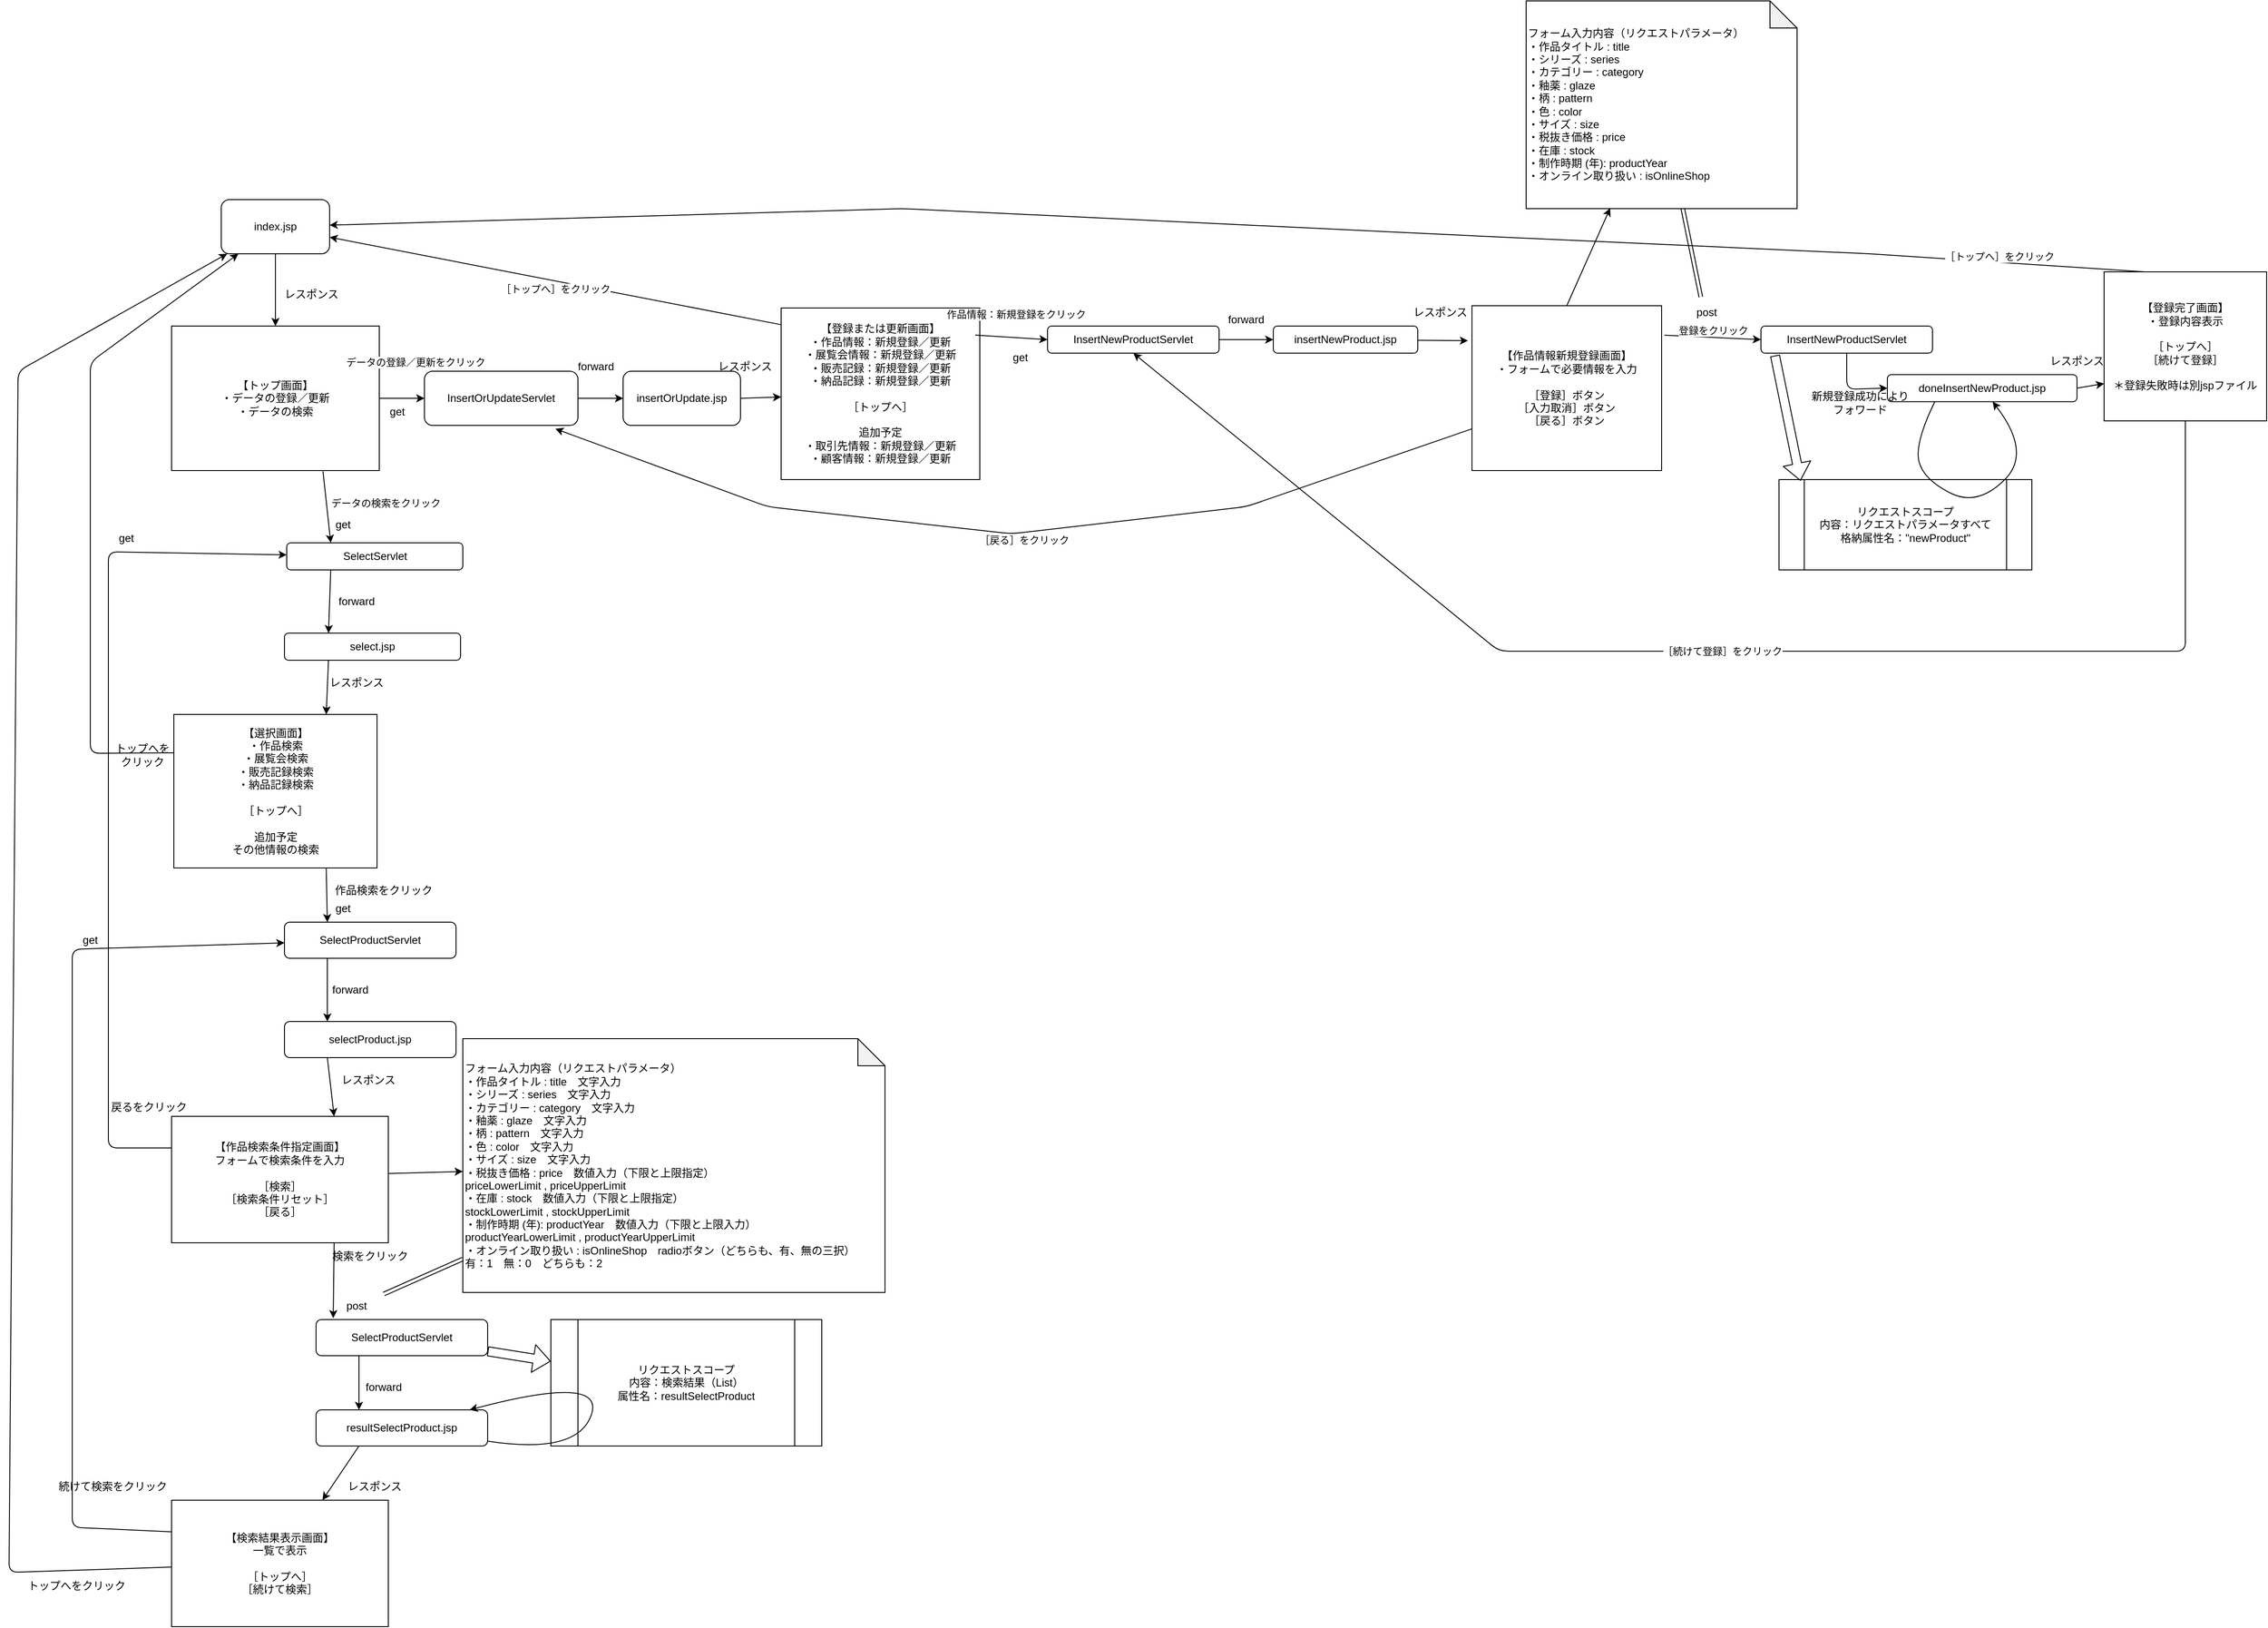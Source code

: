 <mxfile>
    <diagram id="y22X9CAbKY4w9P3UAj9e" name="ページ1">
        <mxGraphModel dx="2088" dy="1728" grid="1" gridSize="10" guides="1" tooltips="1" connect="1" arrows="1" fold="1" page="1" pageScale="1" pageWidth="827" pageHeight="1169" math="0" shadow="0">
            <root>
                <mxCell id="0"/>
                <mxCell id="1" parent="0"/>
                <mxCell id="6" value="【登録または更新画面】&lt;br&gt;・作品情報：新規登録／更新&lt;br&gt;・展覧会情報：新規登録／更新&lt;br&gt;・販売記録：新規登録／更新&lt;br&gt;・納品記録：新規登録／更新&lt;br&gt;&lt;br&gt;［トップへ］&lt;br&gt;&lt;br&gt;追加予定&lt;br&gt;・取引先情報：新規登録／更新&lt;br&gt;・顧客情報：新規登録／更新" style="rounded=0;whiteSpace=wrap;html=1;" parent="1" vertex="1">
                    <mxGeometry x="715" y="30" width="220" height="190" as="geometry"/>
                </mxCell>
                <mxCell id="7" value="【トップ画面】&lt;br&gt;・データの登録／更新&lt;br&gt;・データの検索" style="rounded=0;whiteSpace=wrap;html=1;" parent="1" vertex="1">
                    <mxGeometry x="40" y="50" width="230" height="160" as="geometry"/>
                </mxCell>
                <mxCell id="10" value="" style="endArrow=classic;html=1;entryX=0;entryY=0.5;entryDx=0;entryDy=0;" parent="1" source="7" target="37" edge="1">
                    <mxGeometry relative="1" as="geometry">
                        <mxPoint x="440" y="270" as="sourcePoint"/>
                        <mxPoint x="650" y="290" as="targetPoint"/>
                        <Array as="points"/>
                    </mxGeometry>
                </mxCell>
                <mxCell id="11" value="データの登録／更新をクリック" style="edgeLabel;resizable=0;html=1;align=center;verticalAlign=middle;" parent="10" connectable="0" vertex="1">
                    <mxGeometry relative="1" as="geometry">
                        <mxPoint x="15" y="-40" as="offset"/>
                    </mxGeometry>
                </mxCell>
                <mxCell id="80" style="edgeStyle=none;html=1;exitX=0.75;exitY=1;exitDx=0;exitDy=0;entryX=0.25;entryY=0;entryDx=0;entryDy=0;" parent="1" source="12" target="104" edge="1">
                    <mxGeometry relative="1" as="geometry"/>
                </mxCell>
                <mxCell id="95" style="edgeStyle=none;html=1;exitX=0;exitY=0.25;exitDx=0;exitDy=0;" parent="1" source="12" target="30" edge="1">
                    <mxGeometry relative="1" as="geometry">
                        <mxPoint x="-50" y="70" as="targetPoint"/>
                        <Array as="points">
                            <mxPoint x="-50" y="523"/>
                            <mxPoint x="-50" y="290"/>
                            <mxPoint x="-50" y="90"/>
                        </Array>
                    </mxGeometry>
                </mxCell>
                <mxCell id="12" value="【選択画面】&lt;br&gt;・作品検索&lt;br&gt;・展覧会検索&lt;br&gt;・販売記録検索&lt;br&gt;・納品記録検索&lt;br&gt;&lt;br&gt;［トップへ］&lt;br&gt;&lt;br&gt;追加予定&lt;br&gt;その他情報の検索" style="rounded=0;whiteSpace=wrap;html=1;" parent="1" vertex="1">
                    <mxGeometry x="42.5" y="480" width="225" height="170" as="geometry"/>
                </mxCell>
                <mxCell id="13" value="" style="endArrow=classic;html=1;entryX=0.25;entryY=0;entryDx=0;entryDy=0;exitX=0.729;exitY=1.006;exitDx=0;exitDy=0;exitPerimeter=0;" parent="1" source="7" target="98" edge="1">
                    <mxGeometry relative="1" as="geometry">
                        <mxPoint x="190" y="240" as="sourcePoint"/>
                        <mxPoint x="540" y="250" as="targetPoint"/>
                    </mxGeometry>
                </mxCell>
                <mxCell id="14" value="データの検索をクリック" style="edgeLabel;resizable=0;html=1;align=center;verticalAlign=middle;" parent="13" connectable="0" vertex="1">
                    <mxGeometry relative="1" as="geometry">
                        <mxPoint x="65" y="-5" as="offset"/>
                    </mxGeometry>
                </mxCell>
                <mxCell id="15" value="" style="endArrow=classic;html=1;entryX=0;entryY=0.5;entryDx=0;entryDy=0;exitX=0.977;exitY=0.158;exitDx=0;exitDy=0;exitPerimeter=0;" parent="1" source="6" target="36" edge="1">
                    <mxGeometry relative="1" as="geometry">
                        <mxPoint x="700" y="150" as="sourcePoint"/>
                        <mxPoint x="1000" y="130" as="targetPoint"/>
                    </mxGeometry>
                </mxCell>
                <mxCell id="16" value="作品情報：新規登録をクリック" style="edgeLabel;resizable=0;html=1;align=center;verticalAlign=middle;" parent="15" connectable="0" vertex="1">
                    <mxGeometry relative="1" as="geometry">
                        <mxPoint x="5" y="-26" as="offset"/>
                    </mxGeometry>
                </mxCell>
                <mxCell id="29" style="edgeStyle=none;html=1;exitX=0.5;exitY=0;exitDx=0;exitDy=0;entryX=0.31;entryY=0.998;entryDx=0;entryDy=0;entryPerimeter=0;" parent="1" source="17" target="73" edge="1">
                    <mxGeometry relative="1" as="geometry">
                        <mxPoint x="1637.5" y="-90" as="targetPoint"/>
                    </mxGeometry>
                </mxCell>
                <mxCell id="17" value="【作品情報新規登録画面】&lt;br&gt;・フォームで必要情報を入力&lt;br&gt;&lt;br&gt;［登録］ボタン&lt;br&gt;［入力取消］ボタン&lt;br&gt;［戻る］ボタン" style="rounded=0;whiteSpace=wrap;html=1;" parent="1" vertex="1">
                    <mxGeometry x="1480" y="27.5" width="210" height="182.5" as="geometry"/>
                </mxCell>
                <mxCell id="18" value="" style="endArrow=classic;html=1;exitX=-0.002;exitY=0.097;exitDx=0;exitDy=0;exitPerimeter=0;" parent="1" source="6" target="30" edge="1">
                    <mxGeometry relative="1" as="geometry">
                        <mxPoint x="380" y="290" as="sourcePoint"/>
                        <mxPoint x="620" y="290" as="targetPoint"/>
                        <Array as="points"/>
                    </mxGeometry>
                </mxCell>
                <mxCell id="19" value="［トップへ］をクリック" style="edgeLabel;resizable=0;html=1;align=center;verticalAlign=middle;" parent="18" connectable="0" vertex="1">
                    <mxGeometry relative="1" as="geometry">
                        <mxPoint y="9" as="offset"/>
                    </mxGeometry>
                </mxCell>
                <mxCell id="20" value="" style="endArrow=classic;html=1;exitX=0.25;exitY=0;exitDx=0;exitDy=0;" parent="1" source="22" target="30" edge="1">
                    <mxGeometry relative="1" as="geometry">
                        <mxPoint x="990" y="90" as="sourcePoint"/>
                        <mxPoint x="460" y="-70" as="targetPoint"/>
                        <Array as="points">
                            <mxPoint x="1920" y="-30"/>
                            <mxPoint x="1480" y="-50"/>
                            <mxPoint x="850" y="-80"/>
                        </Array>
                    </mxGeometry>
                </mxCell>
                <mxCell id="21" value="［トップへ］をクリック" style="edgeLabel;resizable=0;html=1;align=center;verticalAlign=middle;" parent="20" connectable="0" vertex="1">
                    <mxGeometry relative="1" as="geometry">
                        <mxPoint x="843" y="35" as="offset"/>
                    </mxGeometry>
                </mxCell>
                <mxCell id="22" value="【登録完了画面】&lt;br&gt;・登録内容表示&lt;br&gt;&lt;br&gt;［トップへ］&lt;br&gt;［続けて登録］&lt;br&gt;&lt;br&gt;＊登録失敗時は別jspファイル" style="rounded=0;whiteSpace=wrap;html=1;" parent="1" vertex="1">
                    <mxGeometry x="2180" y="-10" width="180" height="165" as="geometry"/>
                </mxCell>
                <mxCell id="23" value="" style="endArrow=classic;html=1;exitX=0;exitY=0.747;exitDx=0;exitDy=0;entryX=0.853;entryY=1.063;entryDx=0;entryDy=0;exitPerimeter=0;entryPerimeter=0;" parent="1" source="17" target="37" edge="1">
                    <mxGeometry relative="1" as="geometry">
                        <mxPoint x="940" y="182.5" as="sourcePoint"/>
                        <mxPoint x="720" y="180" as="targetPoint"/>
                        <Array as="points">
                            <mxPoint x="1230" y="250"/>
                            <mxPoint x="970" y="280"/>
                            <mxPoint x="700" y="250"/>
                        </Array>
                    </mxGeometry>
                </mxCell>
                <mxCell id="24" value="［戻る］をクリック" style="edgeLabel;resizable=0;html=1;align=center;verticalAlign=middle;" parent="23" connectable="0" vertex="1">
                    <mxGeometry relative="1" as="geometry">
                        <mxPoint x="12" y="7" as="offset"/>
                    </mxGeometry>
                </mxCell>
                <mxCell id="25" value="" style="endArrow=classic;html=1;entryX=0;entryY=0.5;entryDx=0;entryDy=0;exitX=1.015;exitY=0.179;exitDx=0;exitDy=0;exitPerimeter=0;" parent="1" source="17" target="50" edge="1">
                    <mxGeometry relative="1" as="geometry">
                        <mxPoint x="1220" y="170" as="sourcePoint"/>
                        <mxPoint x="1320" y="170" as="targetPoint"/>
                    </mxGeometry>
                </mxCell>
                <mxCell id="26" value="登録をクリック" style="edgeLabel;resizable=0;html=1;align=center;verticalAlign=middle;" parent="25" connectable="0" vertex="1">
                    <mxGeometry relative="1" as="geometry">
                        <mxPoint y="-8" as="offset"/>
                    </mxGeometry>
                </mxCell>
                <mxCell id="31" style="edgeStyle=none;html=1;exitX=0.5;exitY=1;exitDx=0;exitDy=0;" parent="1" source="30" target="7" edge="1">
                    <mxGeometry relative="1" as="geometry"/>
                </mxCell>
                <mxCell id="30" value="index.jsp" style="rounded=1;whiteSpace=wrap;html=1;" parent="1" vertex="1">
                    <mxGeometry x="95" y="-90" width="120" height="60" as="geometry"/>
                </mxCell>
                <mxCell id="34" value="レスポンス" style="text;html=1;strokeColor=none;fillColor=none;align=center;verticalAlign=middle;whiteSpace=wrap;rounded=0;" parent="1" vertex="1">
                    <mxGeometry x="140" width="110" height="30" as="geometry"/>
                </mxCell>
                <mxCell id="44" style="edgeStyle=none;html=1;" parent="1" source="36" target="43" edge="1">
                    <mxGeometry relative="1" as="geometry"/>
                </mxCell>
                <mxCell id="36" value="InsertNewProductServlet" style="rounded=1;whiteSpace=wrap;html=1;" parent="1" vertex="1">
                    <mxGeometry x="1010" y="50" width="190" height="30" as="geometry"/>
                </mxCell>
                <mxCell id="39" style="edgeStyle=none;html=1;exitX=1;exitY=0.5;exitDx=0;exitDy=0;entryX=0;entryY=0.5;entryDx=0;entryDy=0;" parent="1" source="37" target="38" edge="1">
                    <mxGeometry relative="1" as="geometry"/>
                </mxCell>
                <mxCell id="37" value="InsertOrUpdateServlet" style="rounded=1;whiteSpace=wrap;html=1;" parent="1" vertex="1">
                    <mxGeometry x="320" y="100" width="170" height="60" as="geometry"/>
                </mxCell>
                <mxCell id="40" style="edgeStyle=none;html=1;exitX=1;exitY=0.5;exitDx=0;exitDy=0;" parent="1" source="38" target="6" edge="1">
                    <mxGeometry relative="1" as="geometry">
                        <mxPoint x="690" y="180" as="targetPoint"/>
                    </mxGeometry>
                </mxCell>
                <mxCell id="38" value="insertOrUpdate.jsp" style="rounded=1;whiteSpace=wrap;html=1;" parent="1" vertex="1">
                    <mxGeometry x="540" y="100" width="130" height="60" as="geometry"/>
                </mxCell>
                <mxCell id="41" value="forward" style="text;html=1;strokeColor=none;fillColor=none;align=center;verticalAlign=middle;whiteSpace=wrap;rounded=0;" parent="1" vertex="1">
                    <mxGeometry x="480" y="80" width="60" height="30" as="geometry"/>
                </mxCell>
                <mxCell id="42" value="レスポンス" style="text;html=1;strokeColor=none;fillColor=none;align=center;verticalAlign=middle;whiteSpace=wrap;rounded=0;" parent="1" vertex="1">
                    <mxGeometry x="620" y="80" width="110" height="30" as="geometry"/>
                </mxCell>
                <mxCell id="45" style="edgeStyle=none;html=1;entryX=-0.021;entryY=0.212;entryDx=0;entryDy=0;entryPerimeter=0;" parent="1" source="43" target="17" edge="1">
                    <mxGeometry relative="1" as="geometry"/>
                </mxCell>
                <mxCell id="43" value="insertNewProduct.jsp" style="rounded=1;whiteSpace=wrap;html=1;" parent="1" vertex="1">
                    <mxGeometry x="1260" y="50" width="160" height="30" as="geometry"/>
                </mxCell>
                <mxCell id="46" value="forward" style="text;html=1;strokeColor=none;fillColor=none;align=center;verticalAlign=middle;whiteSpace=wrap;rounded=0;" parent="1" vertex="1">
                    <mxGeometry x="1200" y="27.5" width="60" height="30" as="geometry"/>
                </mxCell>
                <mxCell id="47" value="レスポンス" style="text;html=1;strokeColor=none;fillColor=none;align=center;verticalAlign=middle;whiteSpace=wrap;rounded=0;" parent="1" vertex="1">
                    <mxGeometry x="1390" y="20" width="110" height="30" as="geometry"/>
                </mxCell>
                <mxCell id="49" value="get" style="text;html=1;strokeColor=none;fillColor=none;align=center;verticalAlign=middle;whiteSpace=wrap;rounded=0;" parent="1" vertex="1">
                    <mxGeometry x="950" y="70" width="60" height="30" as="geometry"/>
                </mxCell>
                <mxCell id="61" style="edgeStyle=none;html=1;exitX=0.5;exitY=1;exitDx=0;exitDy=0;entryX=0;entryY=0.5;entryDx=0;entryDy=0;" parent="1" source="50" target="60" edge="1">
                    <mxGeometry relative="1" as="geometry">
                        <Array as="points">
                            <mxPoint x="1895" y="120"/>
                        </Array>
                    </mxGeometry>
                </mxCell>
                <mxCell id="50" value="InsertNewProductServlet" style="rounded=1;whiteSpace=wrap;html=1;" parent="1" vertex="1">
                    <mxGeometry x="1800" y="50" width="190" height="30" as="geometry"/>
                </mxCell>
                <mxCell id="51" value="post" style="text;html=1;strokeColor=none;fillColor=none;align=center;verticalAlign=middle;whiteSpace=wrap;rounded=0;" parent="1" vertex="1">
                    <mxGeometry x="1710" y="20" width="60" height="30" as="geometry"/>
                </mxCell>
                <mxCell id="58" value="" style="shape=link;html=1;exitX=0.391;exitY=-0.071;exitDx=0;exitDy=0;exitPerimeter=0;" parent="1" source="51" target="73" edge="1">
                    <mxGeometry width="100" relative="1" as="geometry">
                        <mxPoint x="1740" y="-110" as="sourcePoint"/>
                        <mxPoint x="1716.88" y="-89.78" as="targetPoint"/>
                    </mxGeometry>
                </mxCell>
                <mxCell id="63" style="edgeStyle=none;html=1;exitX=1;exitY=0.5;exitDx=0;exitDy=0;entryX=0;entryY=0.75;entryDx=0;entryDy=0;" parent="1" source="60" target="22" edge="1">
                    <mxGeometry relative="1" as="geometry"/>
                </mxCell>
                <mxCell id="60" value="doneInsertNewProduct.jsp" style="rounded=1;whiteSpace=wrap;html=1;" parent="1" vertex="1">
                    <mxGeometry x="1940" y="103.75" width="210" height="30" as="geometry"/>
                </mxCell>
                <mxCell id="62" value="新規登録成功によりフォワード" style="text;html=1;strokeColor=none;fillColor=none;align=center;verticalAlign=middle;whiteSpace=wrap;rounded=0;" parent="1" vertex="1">
                    <mxGeometry x="1850" y="110" width="120" height="50" as="geometry"/>
                </mxCell>
                <mxCell id="64" value="レスポンス" style="text;html=1;strokeColor=none;fillColor=none;align=center;verticalAlign=middle;whiteSpace=wrap;rounded=0;" parent="1" vertex="1">
                    <mxGeometry x="2110" y="73.75" width="80" height="30" as="geometry"/>
                </mxCell>
                <mxCell id="65" value="リクエストスコープ&lt;br&gt;内容：リクエストパラメータすべて&lt;br&gt;格納属性名：&quot;newProduct&quot;" style="shape=process;whiteSpace=wrap;html=1;backgroundOutline=1;" parent="1" vertex="1">
                    <mxGeometry x="1820" y="220" width="280" height="100" as="geometry"/>
                </mxCell>
                <mxCell id="68" value="" style="curved=1;endArrow=classic;html=1;exitX=0.25;exitY=1;exitDx=0;exitDy=0;" parent="1" source="60" target="60" edge="1">
                    <mxGeometry width="50" height="50" relative="1" as="geometry">
                        <mxPoint x="2020" y="190" as="sourcePoint"/>
                        <mxPoint x="2080" y="140" as="targetPoint"/>
                        <Array as="points">
                            <mxPoint x="1970" y="180"/>
                            <mxPoint x="1980" y="220"/>
                            <mxPoint x="2040" y="250"/>
                            <mxPoint x="2100" y="190"/>
                        </Array>
                    </mxGeometry>
                </mxCell>
                <mxCell id="69" value="" style="shape=flexArrow;endArrow=classic;html=1;entryX=0.085;entryY=0.014;entryDx=0;entryDy=0;exitX=0.082;exitY=1.086;exitDx=0;exitDy=0;entryPerimeter=0;exitPerimeter=0;" parent="1" source="50" target="65" edge="1">
                    <mxGeometry width="50" height="50" relative="1" as="geometry">
                        <mxPoint x="1790" y="100" as="sourcePoint"/>
                        <mxPoint x="1840" y="50" as="targetPoint"/>
                    </mxGeometry>
                </mxCell>
                <mxCell id="70" value="get" style="text;html=1;strokeColor=none;fillColor=none;align=center;verticalAlign=middle;whiteSpace=wrap;rounded=0;" parent="1" vertex="1">
                    <mxGeometry x="260" y="130" width="60" height="30" as="geometry"/>
                </mxCell>
                <mxCell id="73" value="&lt;span style=&quot;&quot;&gt;フォーム入力内容（リクエストパラメータ）&lt;/span&gt;&lt;br style=&quot;&quot;&gt;&lt;span style=&quot;&quot;&gt;・作品タイトル : title&lt;/span&gt;&lt;br style=&quot;&quot;&gt;&lt;span style=&quot;&quot;&gt;・シリーズ : series&lt;/span&gt;&lt;br style=&quot;&quot;&gt;&lt;span style=&quot;&quot;&gt;・カテゴリー : category&lt;/span&gt;&lt;br style=&quot;&quot;&gt;&lt;span style=&quot;&quot;&gt;・釉薬 : glaze&lt;/span&gt;&lt;br style=&quot;&quot;&gt;&lt;span style=&quot;&quot;&gt;・柄 : pattern&lt;/span&gt;&lt;br style=&quot;&quot;&gt;&lt;span style=&quot;&quot;&gt;・色 : color&lt;/span&gt;&lt;br style=&quot;&quot;&gt;&lt;span style=&quot;&quot;&gt;・サイズ : size&lt;/span&gt;&lt;br style=&quot;&quot;&gt;&lt;span style=&quot;&quot;&gt;・税抜き価格 : price&lt;/span&gt;&lt;br style=&quot;&quot;&gt;&lt;span style=&quot;&quot;&gt;・在庫 : stock&lt;/span&gt;&lt;br style=&quot;&quot;&gt;&lt;span style=&quot;&quot;&gt;・制作時期 (年): productYear&lt;/span&gt;&lt;br style=&quot;&quot;&gt;&lt;span style=&quot;&quot;&gt;・オンライン取り扱い : isOnlineShop&lt;/span&gt;" style="shape=note;whiteSpace=wrap;html=1;backgroundOutline=1;darkOpacity=0.05;align=left;" parent="1" vertex="1">
                    <mxGeometry x="1540" y="-310" width="300" height="230" as="geometry"/>
                </mxCell>
                <mxCell id="76" value="" style="endArrow=classic;html=1;entryX=0.5;entryY=1;entryDx=0;entryDy=0;exitX=0.5;exitY=1;exitDx=0;exitDy=0;" parent="1" source="22" target="36" edge="1">
                    <mxGeometry relative="1" as="geometry">
                        <mxPoint x="2260" y="400" as="sourcePoint"/>
                        <mxPoint x="1810" y="390" as="targetPoint"/>
                        <Array as="points">
                            <mxPoint x="2270" y="410"/>
                            <mxPoint x="1510" y="410"/>
                        </Array>
                    </mxGeometry>
                </mxCell>
                <mxCell id="77" value="［続けて登録］をクリック" style="edgeLabel;resizable=0;html=1;align=center;verticalAlign=middle;" parent="76" connectable="0" vertex="1">
                    <mxGeometry relative="1" as="geometry"/>
                </mxCell>
                <mxCell id="85" style="edgeStyle=none;html=1;entryX=0.1;entryY=-0.038;entryDx=0;entryDy=0;exitX=0.75;exitY=1;exitDx=0;exitDy=0;entryPerimeter=0;" parent="1" source="79" target="112" edge="1">
                    <mxGeometry relative="1" as="geometry"/>
                </mxCell>
                <mxCell id="92" style="edgeStyle=none;html=1;exitX=0;exitY=0.25;exitDx=0;exitDy=0;" parent="1" source="79" target="98" edge="1">
                    <mxGeometry relative="1" as="geometry">
                        <mxPoint x="-30" y="270" as="targetPoint"/>
                        <Array as="points">
                            <mxPoint x="-30" y="960"/>
                            <mxPoint x="-30" y="300"/>
                        </Array>
                    </mxGeometry>
                </mxCell>
                <mxCell id="97" style="edgeStyle=none;html=1;exitX=0;exitY=0.5;exitDx=0;exitDy=0;" parent="1" source="79" target="83" edge="1">
                    <mxGeometry relative="1" as="geometry"/>
                </mxCell>
                <mxCell id="79" value="【作品検索条件指定画面】&lt;br&gt;フォームで検索条件を入力&lt;br&gt;&lt;br&gt;［検索］&lt;br&gt;［検索条件リセット］&lt;br&gt;［戻る］" style="rounded=0;whiteSpace=wrap;html=1;" parent="1" vertex="1">
                    <mxGeometry x="40" y="925" width="240" height="140" as="geometry"/>
                </mxCell>
                <mxCell id="81" value="作品検索をクリック" style="text;html=1;strokeColor=none;fillColor=none;align=center;verticalAlign=middle;whiteSpace=wrap;rounded=0;" parent="1" vertex="1">
                    <mxGeometry x="190" y="660" width="170" height="30" as="geometry"/>
                </mxCell>
                <mxCell id="83" value="&lt;span style=&quot;&quot;&gt;フォーム入力内容（リクエストパラメータ）&lt;/span&gt;&lt;br style=&quot;&quot;&gt;&lt;span style=&quot;&quot;&gt;・作品タイトル : title　文字入力&lt;/span&gt;&lt;br style=&quot;&quot;&gt;&lt;span style=&quot;&quot;&gt;・シリーズ : series　文字入力&lt;/span&gt;&lt;br style=&quot;&quot;&gt;&lt;span style=&quot;&quot;&gt;・カテゴリー : category　文字入力&lt;/span&gt;&lt;br style=&quot;&quot;&gt;&lt;span style=&quot;&quot;&gt;・釉薬 : glaze　文字入力&lt;/span&gt;&lt;br style=&quot;&quot;&gt;&lt;span style=&quot;&quot;&gt;・柄 : pattern　文字入力&lt;/span&gt;&lt;br style=&quot;&quot;&gt;&lt;span style=&quot;&quot;&gt;・色 : color　文字入力&lt;/span&gt;&lt;br style=&quot;&quot;&gt;&lt;span style=&quot;&quot;&gt;・サイズ : size　文字入力&lt;/span&gt;&lt;br style=&quot;&quot;&gt;&lt;span style=&quot;&quot;&gt;・税抜き価格 : price　数値入力（下限と上限指定）&lt;br&gt;&lt;/span&gt;priceLowerLimit , priceUpperLimit&lt;br style=&quot;&quot;&gt;&lt;span style=&quot;&quot;&gt;・在庫 : stock　数値入力（下限と上限指定）&lt;br&gt;&lt;/span&gt;stockLowerLimit , stockUpperLimit&lt;br style=&quot;&quot;&gt;&lt;span style=&quot;&quot;&gt;・制作時期 (年): productYear　数値入力（下限と上限入力）&lt;br&gt;&lt;/span&gt;productYearLowerLimit , productYearUpperLimit&lt;br style=&quot;&quot;&gt;&lt;span style=&quot;&quot;&gt;・オンライン取り扱い : isOnlineShop　radioボタン（どちらも、有、無の三択）&lt;br&gt;有：1　無：0　どちらも：2&lt;br&gt;&lt;/span&gt;" style="shape=note;whiteSpace=wrap;html=1;backgroundOutline=1;darkOpacity=0.05;align=left;" parent="1" vertex="1">
                    <mxGeometry x="362.5" y="839" width="467.5" height="281" as="geometry"/>
                </mxCell>
                <mxCell id="89" style="edgeStyle=none;html=1;exitX=0;exitY=0.25;exitDx=0;exitDy=0;" parent="1" source="84" target="104" edge="1">
                    <mxGeometry relative="1" as="geometry">
                        <mxPoint x="-60" y="720" as="targetPoint"/>
                        <Array as="points">
                            <mxPoint x="-70" y="1380"/>
                            <mxPoint x="-70" y="740"/>
                        </Array>
                    </mxGeometry>
                </mxCell>
                <mxCell id="91" style="edgeStyle=none;html=1;" parent="1" source="84" target="30" edge="1">
                    <mxGeometry relative="1" as="geometry">
                        <mxPoint x="-130" y="130" as="targetPoint"/>
                        <Array as="points">
                            <mxPoint x="-140" y="1430"/>
                            <mxPoint x="-130" y="100"/>
                        </Array>
                    </mxGeometry>
                </mxCell>
                <mxCell id="84" value="【検索結果表示画面】&lt;br&gt;一覧で表示&lt;br&gt;&lt;br&gt;［トップへ］&lt;br&gt;［続けて検索］" style="rounded=0;whiteSpace=wrap;html=1;" parent="1" vertex="1">
                    <mxGeometry x="40" y="1350" width="240" height="140" as="geometry"/>
                </mxCell>
                <mxCell id="86" value="検索をクリック" style="text;html=1;strokeColor=none;fillColor=none;align=center;verticalAlign=middle;whiteSpace=wrap;rounded=0;" parent="1" vertex="1">
                    <mxGeometry x="175" y="1065" width="170" height="30" as="geometry"/>
                </mxCell>
                <mxCell id="90" value="続けて検索をクリック" style="text;html=1;strokeColor=none;fillColor=none;align=center;verticalAlign=middle;whiteSpace=wrap;rounded=0;" parent="1" vertex="1">
                    <mxGeometry x="-110" y="1320" width="170" height="30" as="geometry"/>
                </mxCell>
                <mxCell id="93" value="戻るをクリック" style="text;html=1;strokeColor=none;fillColor=none;align=center;verticalAlign=middle;whiteSpace=wrap;rounded=0;" parent="1" vertex="1">
                    <mxGeometry x="-70" y="900" width="170" height="30" as="geometry"/>
                </mxCell>
                <mxCell id="94" value="トップへをクリック" style="text;html=1;strokeColor=none;fillColor=none;align=center;verticalAlign=middle;whiteSpace=wrap;rounded=0;" parent="1" vertex="1">
                    <mxGeometry x="-150" y="1430" width="170" height="30" as="geometry"/>
                </mxCell>
                <mxCell id="96" value="トップへをクリック" style="text;html=1;strokeColor=none;fillColor=none;align=center;verticalAlign=middle;whiteSpace=wrap;rounded=0;" parent="1" vertex="1">
                    <mxGeometry x="-27.5" y="490" width="70" height="70" as="geometry"/>
                </mxCell>
                <mxCell id="100" style="edgeStyle=none;html=1;exitX=0.25;exitY=1;exitDx=0;exitDy=0;entryX=0.25;entryY=0;entryDx=0;entryDy=0;" parent="1" source="98" target="99" edge="1">
                    <mxGeometry relative="1" as="geometry"/>
                </mxCell>
                <mxCell id="98" value="SelectServlet" style="rounded=1;whiteSpace=wrap;html=1;" parent="1" vertex="1">
                    <mxGeometry x="167.5" y="290" width="195" height="30" as="geometry"/>
                </mxCell>
                <mxCell id="101" style="edgeStyle=none;html=1;exitX=0.25;exitY=1;exitDx=0;exitDy=0;entryX=0.75;entryY=0;entryDx=0;entryDy=0;" parent="1" source="99" target="12" edge="1">
                    <mxGeometry relative="1" as="geometry"/>
                </mxCell>
                <mxCell id="99" value="select.jsp" style="rounded=1;whiteSpace=wrap;html=1;" parent="1" vertex="1">
                    <mxGeometry x="165" y="390" width="195" height="30" as="geometry"/>
                </mxCell>
                <mxCell id="102" value="forward" style="text;html=1;strokeColor=none;fillColor=none;align=center;verticalAlign=middle;whiteSpace=wrap;rounded=0;" parent="1" vertex="1">
                    <mxGeometry x="215" y="340" width="60" height="30" as="geometry"/>
                </mxCell>
                <mxCell id="103" value="レスポンス" style="text;html=1;strokeColor=none;fillColor=none;align=center;verticalAlign=middle;whiteSpace=wrap;rounded=0;" parent="1" vertex="1">
                    <mxGeometry x="195" y="430" width="100" height="30" as="geometry"/>
                </mxCell>
                <mxCell id="108" style="edgeStyle=none;html=1;exitX=0.25;exitY=1;exitDx=0;exitDy=0;entryX=0.25;entryY=0;entryDx=0;entryDy=0;" parent="1" source="104" target="107" edge="1">
                    <mxGeometry relative="1" as="geometry"/>
                </mxCell>
                <mxCell id="104" value="SelectProductServlet" style="rounded=1;whiteSpace=wrap;html=1;" parent="1" vertex="1">
                    <mxGeometry x="165" y="710" width="190" height="40" as="geometry"/>
                </mxCell>
                <mxCell id="105" value="get" style="text;html=1;strokeColor=none;fillColor=none;align=center;verticalAlign=middle;whiteSpace=wrap;rounded=0;" parent="1" vertex="1">
                    <mxGeometry x="200" y="255" width="60" height="30" as="geometry"/>
                </mxCell>
                <mxCell id="106" value="get" style="text;html=1;strokeColor=none;fillColor=none;align=center;verticalAlign=middle;whiteSpace=wrap;rounded=0;" parent="1" vertex="1">
                    <mxGeometry x="200" y="680" width="60" height="30" as="geometry"/>
                </mxCell>
                <mxCell id="109" style="edgeStyle=none;html=1;exitX=0.25;exitY=1;exitDx=0;exitDy=0;entryX=0.75;entryY=0;entryDx=0;entryDy=0;" parent="1" source="107" target="79" edge="1">
                    <mxGeometry relative="1" as="geometry"/>
                </mxCell>
                <mxCell id="107" value="selectProduct.jsp" style="rounded=1;whiteSpace=wrap;html=1;" parent="1" vertex="1">
                    <mxGeometry x="165" y="820" width="190" height="40" as="geometry"/>
                </mxCell>
                <mxCell id="110" value="forward" style="text;html=1;strokeColor=none;fillColor=none;align=center;verticalAlign=middle;whiteSpace=wrap;rounded=0;" parent="1" vertex="1">
                    <mxGeometry x="207.5" y="770" width="60" height="30" as="geometry"/>
                </mxCell>
                <mxCell id="111" value="レスポンス" style="text;html=1;strokeColor=none;fillColor=none;align=center;verticalAlign=middle;whiteSpace=wrap;rounded=0;" parent="1" vertex="1">
                    <mxGeometry x="207.5" y="870" width="100" height="30" as="geometry"/>
                </mxCell>
                <mxCell id="116" style="edgeStyle=none;html=1;exitX=0.25;exitY=1;exitDx=0;exitDy=0;entryX=0.25;entryY=0;entryDx=0;entryDy=0;" parent="1" source="112" target="115" edge="1">
                    <mxGeometry relative="1" as="geometry"/>
                </mxCell>
                <mxCell id="112" value="SelectProductServlet" style="rounded=1;whiteSpace=wrap;html=1;" parent="1" vertex="1">
                    <mxGeometry x="200" y="1150" width="190" height="40" as="geometry"/>
                </mxCell>
                <mxCell id="113" value="post" style="text;html=1;strokeColor=none;fillColor=none;align=center;verticalAlign=middle;whiteSpace=wrap;rounded=0;" parent="1" vertex="1">
                    <mxGeometry x="215" y="1120" width="60" height="30" as="geometry"/>
                </mxCell>
                <mxCell id="118" style="edgeStyle=none;html=1;exitX=0.25;exitY=1;exitDx=0;exitDy=0;" parent="1" source="115" target="84" edge="1">
                    <mxGeometry relative="1" as="geometry"/>
                </mxCell>
                <mxCell id="115" value="resultSelectProduct.jsp" style="rounded=1;whiteSpace=wrap;html=1;" parent="1" vertex="1">
                    <mxGeometry x="200" y="1250" width="190" height="40" as="geometry"/>
                </mxCell>
                <mxCell id="117" value="forward" style="text;html=1;strokeColor=none;fillColor=none;align=center;verticalAlign=middle;whiteSpace=wrap;rounded=0;" parent="1" vertex="1">
                    <mxGeometry x="245" y="1210" width="60" height="30" as="geometry"/>
                </mxCell>
                <mxCell id="119" value="レスポンス" style="text;html=1;strokeColor=none;fillColor=none;align=center;verticalAlign=middle;whiteSpace=wrap;rounded=0;" parent="1" vertex="1">
                    <mxGeometry x="220" y="1320" width="90" height="30" as="geometry"/>
                </mxCell>
                <mxCell id="121" value="get" style="text;html=1;strokeColor=none;fillColor=none;align=center;verticalAlign=middle;whiteSpace=wrap;rounded=0;" parent="1" vertex="1">
                    <mxGeometry x="-80" y="715" width="60" height="30" as="geometry"/>
                </mxCell>
                <mxCell id="125" value="get" style="text;html=1;strokeColor=none;fillColor=none;align=center;verticalAlign=middle;whiteSpace=wrap;rounded=0;" parent="1" vertex="1">
                    <mxGeometry x="-40" y="270" width="60" height="30" as="geometry"/>
                </mxCell>
                <mxCell id="126" value="" style="shape=link;html=1;" parent="1" source="113" target="83" edge="1">
                    <mxGeometry width="100" relative="1" as="geometry">
                        <mxPoint x="230" y="1120" as="sourcePoint"/>
                        <mxPoint x="330" y="1120" as="targetPoint"/>
                    </mxGeometry>
                </mxCell>
                <mxCell id="127" value="リクエストスコープ&lt;br&gt;内容：検索結果（List）&lt;br&gt;属性名：resultSelectProduct" style="shape=process;whiteSpace=wrap;html=1;backgroundOutline=1;" parent="1" vertex="1">
                    <mxGeometry x="460" y="1150" width="300" height="140" as="geometry"/>
                </mxCell>
                <mxCell id="128" value="" style="shape=flexArrow;endArrow=classic;html=1;" parent="1" source="112" target="127" edge="1">
                    <mxGeometry width="50" height="50" relative="1" as="geometry">
                        <mxPoint x="250" y="1250" as="sourcePoint"/>
                        <mxPoint x="300" y="1200" as="targetPoint"/>
                    </mxGeometry>
                </mxCell>
                <mxCell id="129" value="" style="curved=1;endArrow=classic;html=1;" parent="1" source="115" target="115" edge="1">
                    <mxGeometry width="50" height="50" relative="1" as="geometry">
                        <mxPoint x="250" y="1370" as="sourcePoint"/>
                        <mxPoint x="300" y="1320" as="targetPoint"/>
                        <Array as="points">
                            <mxPoint x="490" y="1300"/>
                            <mxPoint x="520" y="1210"/>
                        </Array>
                    </mxGeometry>
                </mxCell>
            </root>
        </mxGraphModel>
    </diagram>
</mxfile>